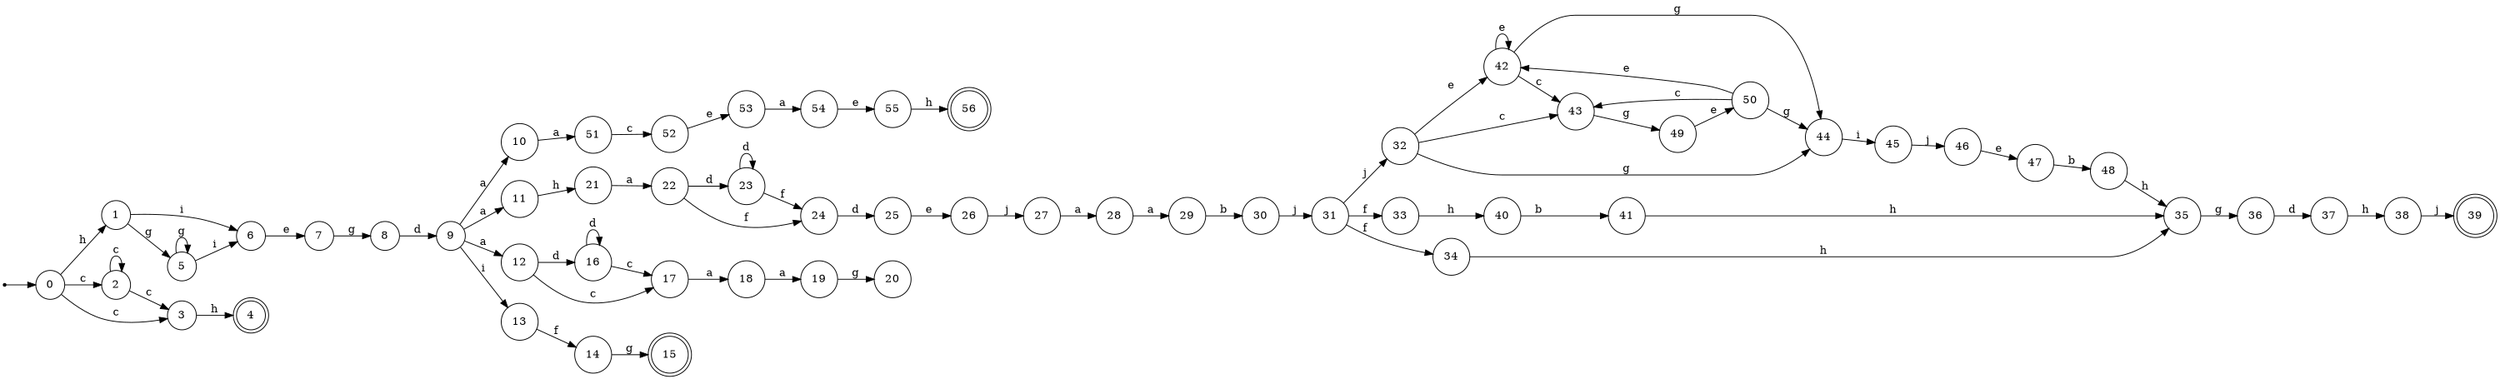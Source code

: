 digraph finite_state_machine {
rankdir=LR;
size="20,20";
node [shape = point]; "dummy0"
node [shape = circle]; "0";
"dummy0" -> "0";
node [shape = circle]; "1";
node [shape = circle]; "2";
node [shape = circle]; "3";
node [shape = doublecircle]; "4";node [shape = circle]; "5";
node [shape = circle]; "6";
node [shape = circle]; "7";
node [shape = circle]; "8";
node [shape = circle]; "9";
node [shape = circle]; "10";
node [shape = circle]; "11";
node [shape = circle]; "12";
node [shape = circle]; "13";
node [shape = circle]; "14";
node [shape = doublecircle]; "15";node [shape = circle]; "16";
node [shape = circle]; "17";
node [shape = circle]; "18";
node [shape = circle]; "19";
node [shape = circle]; "20";
node [shape = circle]; "21";
node [shape = circle]; "22";
node [shape = circle]; "23";
node [shape = circle]; "24";
node [shape = circle]; "25";
node [shape = circle]; "26";
node [shape = circle]; "27";
node [shape = circle]; "28";
node [shape = circle]; "29";
node [shape = circle]; "30";
node [shape = circle]; "31";
node [shape = circle]; "32";
node [shape = circle]; "33";
node [shape = circle]; "34";
node [shape = circle]; "35";
node [shape = circle]; "36";
node [shape = circle]; "37";
node [shape = circle]; "38";
node [shape = doublecircle]; "39";node [shape = circle]; "40";
node [shape = circle]; "41";
node [shape = circle]; "42";
node [shape = circle]; "43";
node [shape = circle]; "44";
node [shape = circle]; "45";
node [shape = circle]; "46";
node [shape = circle]; "47";
node [shape = circle]; "48";
node [shape = circle]; "49";
node [shape = circle]; "50";
node [shape = circle]; "51";
node [shape = circle]; "52";
node [shape = circle]; "53";
node [shape = circle]; "54";
node [shape = circle]; "55";
node [shape = doublecircle]; "56";"0" -> "1" [label = "h"];
 "0" -> "2" [label = "c"];
 "0" -> "3" [label = "c"];
 "3" -> "4" [label = "h"];
 "2" -> "2" [label = "c"];
 "2" -> "3" [label = "c"];
 "1" -> "5" [label = "g"];
 "1" -> "6" [label = "i"];
 "6" -> "7" [label = "e"];
 "7" -> "8" [label = "g"];
 "8" -> "9" [label = "d"];
 "9" -> "10" [label = "a"];
 "9" -> "11" [label = "a"];
 "9" -> "12" [label = "a"];
 "9" -> "13" [label = "i"];
 "13" -> "14" [label = "f"];
 "14" -> "15" [label = "g"];
 "12" -> "16" [label = "d"];
 "12" -> "17" [label = "c"];
 "17" -> "18" [label = "a"];
 "18" -> "19" [label = "a"];
 "19" -> "20" [label = "g"];
 "16" -> "16" [label = "d"];
 "16" -> "17" [label = "c"];
 "11" -> "21" [label = "h"];
 "21" -> "22" [label = "a"];
 "22" -> "23" [label = "d"];
 "22" -> "24" [label = "f"];
 "24" -> "25" [label = "d"];
 "25" -> "26" [label = "e"];
 "26" -> "27" [label = "j"];
 "27" -> "28" [label = "a"];
 "28" -> "29" [label = "a"];
 "29" -> "30" [label = "b"];
 "30" -> "31" [label = "j"];
 "31" -> "32" [label = "j"];
 "31" -> "33" [label = "f"];
 "31" -> "34" [label = "f"];
 "34" -> "35" [label = "h"];
 "35" -> "36" [label = "g"];
 "36" -> "37" [label = "d"];
 "37" -> "38" [label = "h"];
 "38" -> "39" [label = "j"];
 "33" -> "40" [label = "h"];
 "40" -> "41" [label = "b"];
 "41" -> "35" [label = "h"];
 "32" -> "42" [label = "e"];
 "32" -> "43" [label = "c"];
 "32" -> "44" [label = "g"];
 "44" -> "45" [label = "i"];
 "45" -> "46" [label = "j"];
 "46" -> "47" [label = "e"];
 "47" -> "48" [label = "b"];
 "48" -> "35" [label = "h"];
 "43" -> "49" [label = "g"];
 "49" -> "50" [label = "e"];
 "50" -> "43" [label = "c"];
 "50" -> "42" [label = "e"];
 "50" -> "44" [label = "g"];
 "42" -> "42" [label = "e"];
 "42" -> "43" [label = "c"];
 "42" -> "44" [label = "g"];
 "23" -> "23" [label = "d"];
 "23" -> "24" [label = "f"];
 "10" -> "51" [label = "a"];
 "51" -> "52" [label = "c"];
 "52" -> "53" [label = "e"];
 "53" -> "54" [label = "a"];
 "54" -> "55" [label = "e"];
 "55" -> "56" [label = "h"];
 "5" -> "5" [label = "g"];
 "5" -> "6" [label = "i"];
 }
